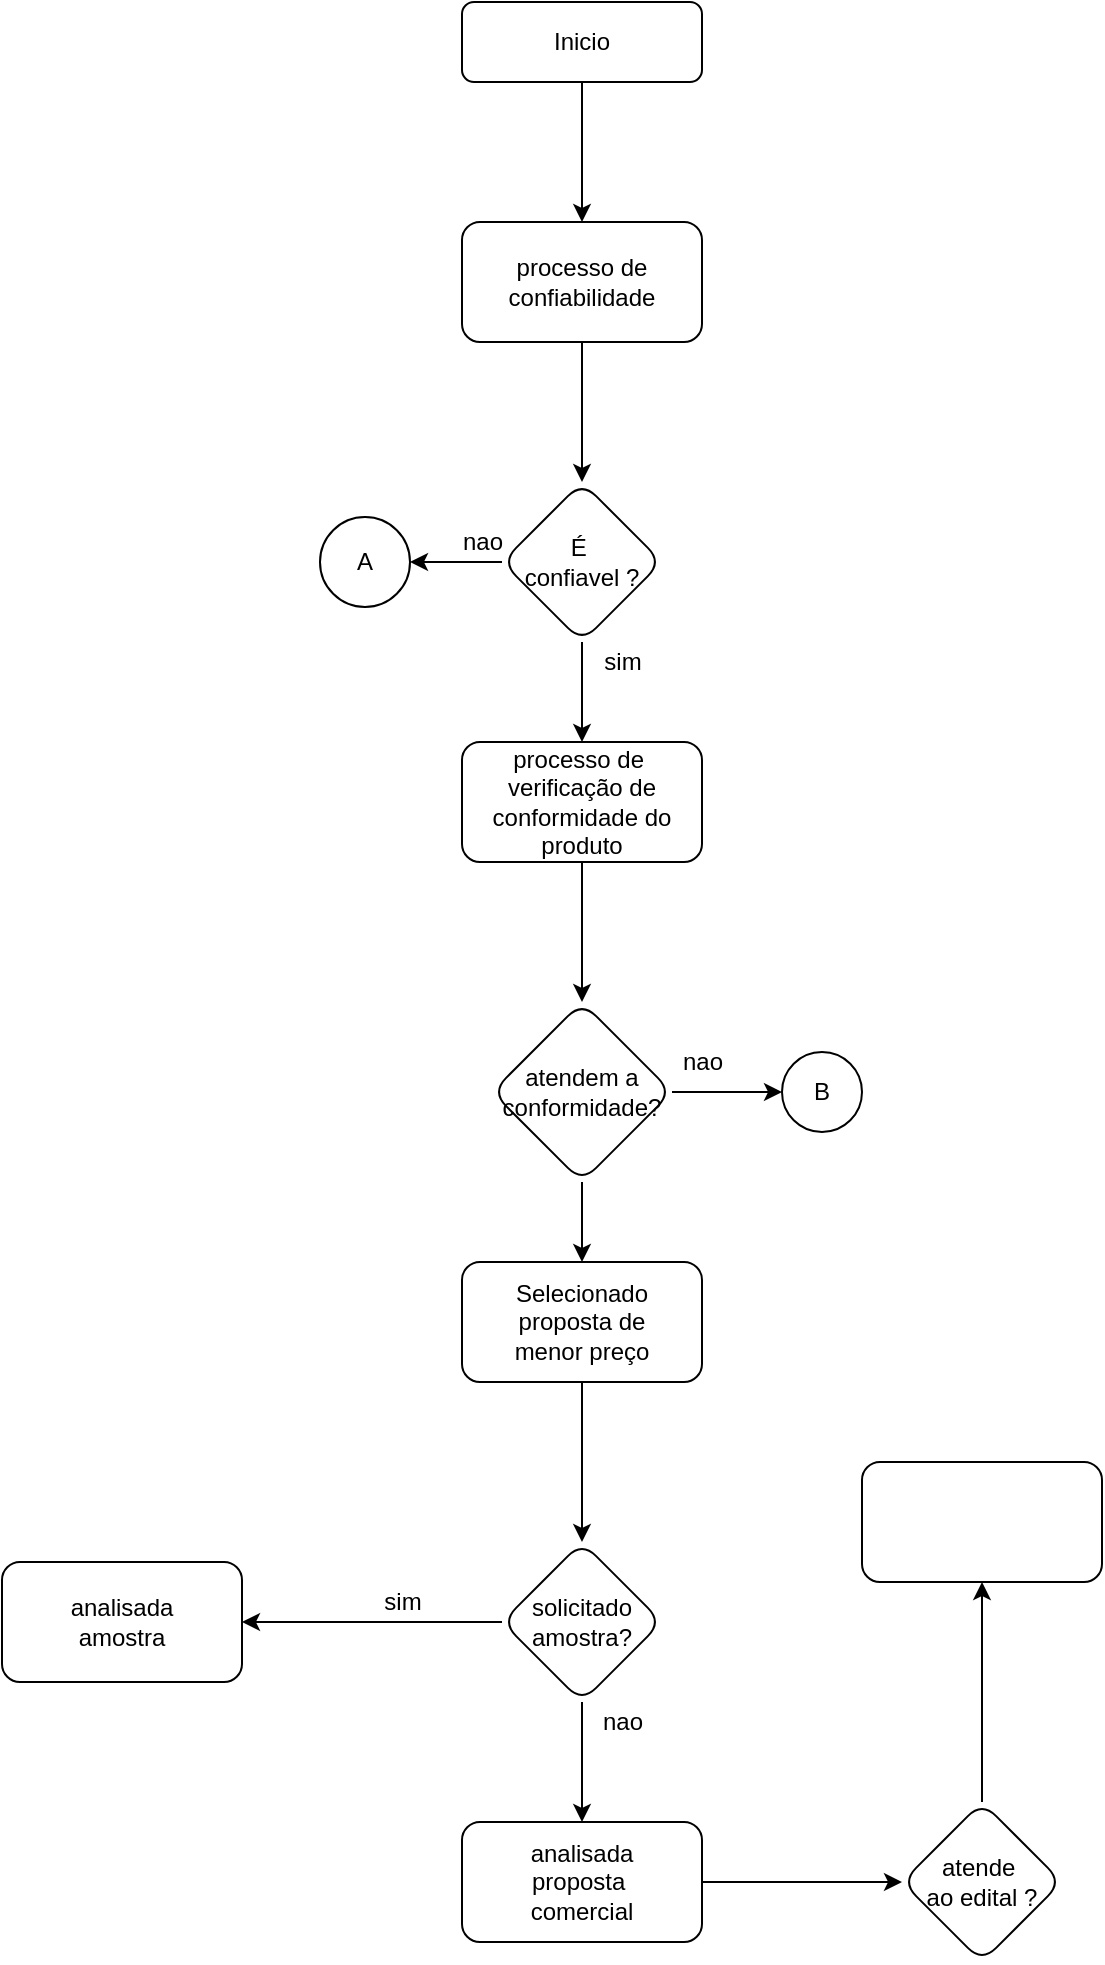 <mxfile version="20.2.8" type="github">
  <diagram id="M95guszEdbOHkUuv8SoV" name="Página-1">
    <mxGraphModel dx="1120" dy="620" grid="1" gridSize="10" guides="1" tooltips="1" connect="1" arrows="1" fold="1" page="1" pageScale="1" pageWidth="827" pageHeight="1169" math="0" shadow="0">
      <root>
        <mxCell id="0" />
        <mxCell id="1" parent="0" />
        <mxCell id="IxdAIxjUlQyXY5VX-HgD-4" value="" style="edgeStyle=orthogonalEdgeStyle;rounded=0;orthogonalLoop=1;jettySize=auto;html=1;" parent="1" source="IxdAIxjUlQyXY5VX-HgD-2" target="IxdAIxjUlQyXY5VX-HgD-3" edge="1">
          <mxGeometry relative="1" as="geometry" />
        </mxCell>
        <mxCell id="IxdAIxjUlQyXY5VX-HgD-2" value="Inicio" style="rounded=1;whiteSpace=wrap;html=1;" parent="1" vertex="1">
          <mxGeometry x="440" y="140" width="120" height="40" as="geometry" />
        </mxCell>
        <mxCell id="IxdAIxjUlQyXY5VX-HgD-6" value="" style="edgeStyle=orthogonalEdgeStyle;rounded=0;orthogonalLoop=1;jettySize=auto;html=1;" parent="1" source="IxdAIxjUlQyXY5VX-HgD-3" target="IxdAIxjUlQyXY5VX-HgD-5" edge="1">
          <mxGeometry relative="1" as="geometry" />
        </mxCell>
        <mxCell id="IxdAIxjUlQyXY5VX-HgD-3" value="processo de&lt;br&gt;confiabilidade" style="rounded=1;whiteSpace=wrap;html=1;" parent="1" vertex="1">
          <mxGeometry x="440" y="250" width="120" height="60" as="geometry" />
        </mxCell>
        <mxCell id="IxdAIxjUlQyXY5VX-HgD-8" value="" style="edgeStyle=orthogonalEdgeStyle;rounded=0;orthogonalLoop=1;jettySize=auto;html=1;" parent="1" source="IxdAIxjUlQyXY5VX-HgD-5" target="IxdAIxjUlQyXY5VX-HgD-7" edge="1">
          <mxGeometry relative="1" as="geometry" />
        </mxCell>
        <mxCell id="IxdAIxjUlQyXY5VX-HgD-16" value="" style="edgeStyle=orthogonalEdgeStyle;rounded=0;orthogonalLoop=1;jettySize=auto;html=1;" parent="1" source="IxdAIxjUlQyXY5VX-HgD-5" target="IxdAIxjUlQyXY5VX-HgD-15" edge="1">
          <mxGeometry relative="1" as="geometry" />
        </mxCell>
        <mxCell id="IxdAIxjUlQyXY5VX-HgD-5" value="É&amp;nbsp;&lt;br&gt;confiavel ?" style="rhombus;whiteSpace=wrap;html=1;rounded=1;" parent="1" vertex="1">
          <mxGeometry x="460" y="380" width="80" height="80" as="geometry" />
        </mxCell>
        <mxCell id="IxdAIxjUlQyXY5VX-HgD-10" value="" style="edgeStyle=orthogonalEdgeStyle;rounded=0;orthogonalLoop=1;jettySize=auto;html=1;" parent="1" source="IxdAIxjUlQyXY5VX-HgD-7" target="IxdAIxjUlQyXY5VX-HgD-9" edge="1">
          <mxGeometry relative="1" as="geometry" />
        </mxCell>
        <mxCell id="IxdAIxjUlQyXY5VX-HgD-7" value="processo de&amp;nbsp;&lt;br&gt;verificação de&lt;br&gt;conformidade do&lt;br&gt;produto" style="whiteSpace=wrap;html=1;rounded=1;" parent="1" vertex="1">
          <mxGeometry x="440" y="510" width="120" height="60" as="geometry" />
        </mxCell>
        <mxCell id="IxdAIxjUlQyXY5VX-HgD-14" value="" style="edgeStyle=orthogonalEdgeStyle;rounded=0;orthogonalLoop=1;jettySize=auto;html=1;" parent="1" source="IxdAIxjUlQyXY5VX-HgD-9" target="IxdAIxjUlQyXY5VX-HgD-11" edge="1">
          <mxGeometry relative="1" as="geometry" />
        </mxCell>
        <mxCell id="IxdAIxjUlQyXY5VX-HgD-21" value="" style="edgeStyle=orthogonalEdgeStyle;rounded=0;orthogonalLoop=1;jettySize=auto;html=1;" parent="1" source="IxdAIxjUlQyXY5VX-HgD-9" target="IxdAIxjUlQyXY5VX-HgD-20" edge="1">
          <mxGeometry relative="1" as="geometry" />
        </mxCell>
        <mxCell id="IxdAIxjUlQyXY5VX-HgD-9" value="atendem a&lt;br&gt;conformidade?" style="rhombus;whiteSpace=wrap;html=1;rounded=1;" parent="1" vertex="1">
          <mxGeometry x="455" y="640" width="90" height="90" as="geometry" />
        </mxCell>
        <mxCell id="IxdAIxjUlQyXY5VX-HgD-11" value="B" style="ellipse;whiteSpace=wrap;html=1;aspect=fixed;" parent="1" vertex="1">
          <mxGeometry x="600" y="665" width="40" height="40" as="geometry" />
        </mxCell>
        <mxCell id="IxdAIxjUlQyXY5VX-HgD-15" value="A" style="ellipse;whiteSpace=wrap;html=1;aspect=fixed;" parent="1" vertex="1">
          <mxGeometry x="369" y="397.5" width="45" height="45" as="geometry" />
        </mxCell>
        <mxCell id="IxdAIxjUlQyXY5VX-HgD-17" value="sim" style="text;html=1;align=center;verticalAlign=middle;resizable=0;points=[];autosize=1;strokeColor=none;fillColor=none;" parent="1" vertex="1">
          <mxGeometry x="500" y="455" width="40" height="30" as="geometry" />
        </mxCell>
        <mxCell id="IxdAIxjUlQyXY5VX-HgD-18" value="nao" style="text;html=1;align=center;verticalAlign=middle;resizable=0;points=[];autosize=1;strokeColor=none;fillColor=none;" parent="1" vertex="1">
          <mxGeometry x="430" y="395" width="40" height="30" as="geometry" />
        </mxCell>
        <mxCell id="IxdAIxjUlQyXY5VX-HgD-19" value="nao" style="text;html=1;align=center;verticalAlign=middle;resizable=0;points=[];autosize=1;strokeColor=none;fillColor=none;" parent="1" vertex="1">
          <mxGeometry x="540" y="655" width="40" height="30" as="geometry" />
        </mxCell>
        <mxCell id="IxdAIxjUlQyXY5VX-HgD-27" value="" style="edgeStyle=orthogonalEdgeStyle;rounded=0;orthogonalLoop=1;jettySize=auto;html=1;" parent="1" source="IxdAIxjUlQyXY5VX-HgD-20" target="IxdAIxjUlQyXY5VX-HgD-26" edge="1">
          <mxGeometry relative="1" as="geometry" />
        </mxCell>
        <mxCell id="IxdAIxjUlQyXY5VX-HgD-20" value="Selecionado&lt;br&gt;proposta de&lt;br&gt;menor preço" style="whiteSpace=wrap;html=1;rounded=1;" parent="1" vertex="1">
          <mxGeometry x="440" y="770" width="120" height="60" as="geometry" />
        </mxCell>
        <mxCell id="IxdAIxjUlQyXY5VX-HgD-29" value="" style="edgeStyle=orthogonalEdgeStyle;rounded=0;orthogonalLoop=1;jettySize=auto;html=1;" parent="1" source="IxdAIxjUlQyXY5VX-HgD-26" target="IxdAIxjUlQyXY5VX-HgD-28" edge="1">
          <mxGeometry relative="1" as="geometry" />
        </mxCell>
        <mxCell id="fIo6eiVYKZ7uZhvgQwPc-2" value="" style="edgeStyle=orthogonalEdgeStyle;rounded=0;orthogonalLoop=1;jettySize=auto;html=1;" edge="1" parent="1" source="IxdAIxjUlQyXY5VX-HgD-26" target="fIo6eiVYKZ7uZhvgQwPc-1">
          <mxGeometry relative="1" as="geometry" />
        </mxCell>
        <mxCell id="IxdAIxjUlQyXY5VX-HgD-26" value="solicitado&lt;br&gt;amostra?" style="rhombus;whiteSpace=wrap;html=1;rounded=1;" parent="1" vertex="1">
          <mxGeometry x="460" y="910" width="80" height="80" as="geometry" />
        </mxCell>
        <mxCell id="IxdAIxjUlQyXY5VX-HgD-28" value="analisada&lt;br&gt;amostra" style="whiteSpace=wrap;html=1;rounded=1;" parent="1" vertex="1">
          <mxGeometry x="210" y="920" width="120" height="60" as="geometry" />
        </mxCell>
        <mxCell id="IxdAIxjUlQyXY5VX-HgD-30" value="sim" style="text;html=1;align=center;verticalAlign=middle;resizable=0;points=[];autosize=1;strokeColor=none;fillColor=none;" parent="1" vertex="1">
          <mxGeometry x="390" y="925" width="40" height="30" as="geometry" />
        </mxCell>
        <mxCell id="fIo6eiVYKZ7uZhvgQwPc-5" value="" style="edgeStyle=orthogonalEdgeStyle;rounded=0;orthogonalLoop=1;jettySize=auto;html=1;" edge="1" parent="1" source="fIo6eiVYKZ7uZhvgQwPc-1" target="fIo6eiVYKZ7uZhvgQwPc-4">
          <mxGeometry relative="1" as="geometry" />
        </mxCell>
        <mxCell id="fIo6eiVYKZ7uZhvgQwPc-1" value="analisada&lt;br&gt;proposta&amp;nbsp;&lt;br&gt;comercial" style="rounded=1;whiteSpace=wrap;html=1;" vertex="1" parent="1">
          <mxGeometry x="440" y="1050" width="120" height="60" as="geometry" />
        </mxCell>
        <mxCell id="fIo6eiVYKZ7uZhvgQwPc-3" value="nao" style="text;html=1;align=center;verticalAlign=middle;resizable=0;points=[];autosize=1;strokeColor=none;fillColor=none;" vertex="1" parent="1">
          <mxGeometry x="500" y="985" width="40" height="30" as="geometry" />
        </mxCell>
        <mxCell id="fIo6eiVYKZ7uZhvgQwPc-7" value="" style="edgeStyle=orthogonalEdgeStyle;rounded=0;orthogonalLoop=1;jettySize=auto;html=1;" edge="1" parent="1" source="fIo6eiVYKZ7uZhvgQwPc-4" target="fIo6eiVYKZ7uZhvgQwPc-6">
          <mxGeometry relative="1" as="geometry" />
        </mxCell>
        <mxCell id="fIo6eiVYKZ7uZhvgQwPc-4" value="atende&amp;nbsp;&lt;br&gt;ao edital ?" style="rhombus;whiteSpace=wrap;html=1;rounded=1;" vertex="1" parent="1">
          <mxGeometry x="660" y="1040" width="80" height="80" as="geometry" />
        </mxCell>
        <mxCell id="fIo6eiVYKZ7uZhvgQwPc-6" value="" style="whiteSpace=wrap;html=1;rounded=1;" vertex="1" parent="1">
          <mxGeometry x="640" y="870" width="120" height="60" as="geometry" />
        </mxCell>
      </root>
    </mxGraphModel>
  </diagram>
</mxfile>
